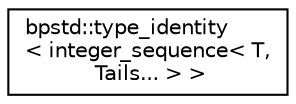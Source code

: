 digraph "Graphical Class Hierarchy"
{
  edge [fontname="Helvetica",fontsize="10",labelfontname="Helvetica",labelfontsize="10"];
  node [fontname="Helvetica",fontsize="10",shape=record];
  rankdir="LR";
  Node0 [label="bpstd::type_identity\l\< integer_sequence\< T,\l Tails... \> \>",height=0.2,width=0.4,color="black", fillcolor="white", style="filled",URL="$d8/d70/structbpstd_1_1type__identity.html"];
}
